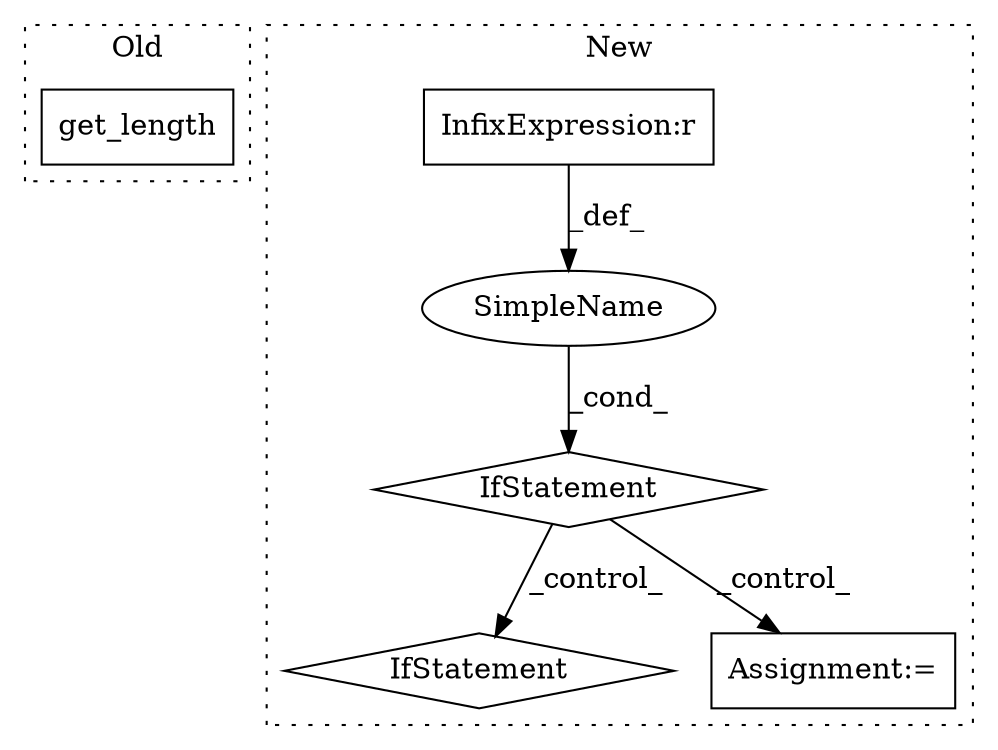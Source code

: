 digraph G {
subgraph cluster0 {
1 [label="get_length" a="32" s="4733,4750" l="11,1" shape="box"];
label = "Old";
style="dotted";
}
subgraph cluster1 {
2 [label="IfStatement" a="25" s="5230,5274" l="4,2" shape="diamond"];
3 [label="SimpleName" a="42" s="" l="" shape="ellipse"];
4 [label="IfStatement" a="25" s="5060,5109" l="4,2" shape="diamond"];
5 [label="Assignment:=" a="7" s="5126" l="1" shape="box"];
6 [label="InfixExpression:r" a="27" s="5081" l="4" shape="box"];
label = "New";
style="dotted";
}
3 -> 4 [label="_cond_"];
4 -> 5 [label="_control_"];
4 -> 2 [label="_control_"];
6 -> 3 [label="_def_"];
}
